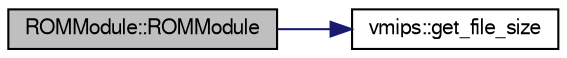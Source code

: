 digraph G
{
  edge [fontname="FreeSans",fontsize="10",labelfontname="FreeSans",labelfontsize="10"];
  node [fontname="FreeSans",fontsize="10",shape=record];
  rankdir=LR;
  Node1 [label="ROMModule::ROMModule",height=0.2,width=0.4,color="black", fillcolor="grey75", style="filled" fontcolor="black"];
  Node1 -> Node2 [color="midnightblue",fontsize="10",style="solid"];
  Node2 [label="vmips::get_file_size",height=0.2,width=0.4,color="black", fillcolor="white", style="filled",URL="$classvmips.html#a4354f7aef601f61d923f8794e73d17aa"];
}
